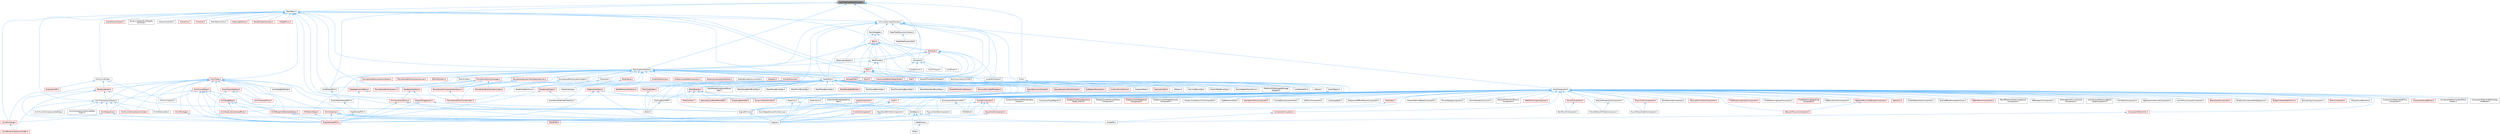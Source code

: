 digraph "LockFreeFixedSizeAllocator.h"
{
 // INTERACTIVE_SVG=YES
 // LATEX_PDF_SIZE
  bgcolor="transparent";
  edge [fontname=Helvetica,fontsize=10,labelfontname=Helvetica,labelfontsize=10];
  node [fontname=Helvetica,fontsize=10,shape=box,height=0.2,width=0.4];
  Node1 [id="Node000001",label="LockFreeFixedSizeAllocator.h",height=0.2,width=0.4,color="gray40", fillcolor="grey60", style="filled", fontcolor="black",tooltip=" "];
  Node1 -> Node2 [id="edge1_Node000001_Node000002",dir="back",color="steelblue1",style="solid",tooltip=" "];
  Node2 [id="Node000002",label="ConcurrentLinearAllocator.h",height=0.2,width=0.4,color="grey40", fillcolor="white", style="filled",URL="$d7/d84/ConcurrentLinearAllocator_8h.html",tooltip=" "];
  Node2 -> Node3 [id="edge2_Node000002_Node000003",dir="back",color="steelblue1",style="solid",tooltip=" "];
  Node3 [id="Node000003",label="ActorComponent.h",height=0.2,width=0.4,color="grey40", fillcolor="white", style="filled",URL="$da/db1/ActorComponent_8h.html",tooltip=" "];
  Node3 -> Node4 [id="edge3_Node000003_Node000004",dir="back",color="steelblue1",style="solid",tooltip=" "];
  Node4 [id="Node000004",label="AIPerceptionComponent.h",height=0.2,width=0.4,color="grey40", fillcolor="white", style="filled",URL="$d6/d0a/AIPerceptionComponent_8h.html",tooltip=" "];
  Node3 -> Node5 [id="edge4_Node000003_Node000005",dir="back",color="steelblue1",style="solid",tooltip=" "];
  Node5 [id="Node000005",label="AIPerceptionStimuliSource\lComponent.h",height=0.2,width=0.4,color="grey40", fillcolor="white", style="filled",URL="$df/da3/AIPerceptionStimuliSourceComponent_8h.html",tooltip=" "];
  Node3 -> Node6 [id="edge5_Node000003_Node000006",dir="back",color="steelblue1",style="solid",tooltip=" "];
  Node6 [id="Node000006",label="ActorTextureStreamingBuild\lDataComponent.h",height=0.2,width=0.4,color="grey40", fillcolor="white", style="filled",URL="$d2/d6d/ActorTextureStreamingBuildDataComponent_8h.html",tooltip=" "];
  Node3 -> Node7 [id="edge6_Node000003_Node000007",dir="back",color="steelblue1",style="solid",tooltip=" "];
  Node7 [id="Node000007",label="AnimNextComponent.h",height=0.2,width=0.4,color="grey40", fillcolor="white", style="filled",URL="$d2/d67/AnimNextComponent_8h.html",tooltip=" "];
  Node3 -> Node8 [id="edge7_Node000003_Node000008",dir="back",color="steelblue1",style="solid",tooltip=" "];
  Node8 [id="Node000008",label="ApplicationLifecycleComponent.h",height=0.2,width=0.4,color="grey40", fillcolor="white", style="filled",URL="$de/db6/ApplicationLifecycleComponent_8h.html",tooltip=" "];
  Node3 -> Node9 [id="edge8_Node000003_Node000009",dir="back",color="steelblue1",style="solid",tooltip=" "];
  Node9 [id="Node000009",label="AsyncPhysicsInputComponent.h",height=0.2,width=0.4,color="grey40", fillcolor="white", style="filled",URL="$da/d20/AsyncPhysicsInputComponent_8h.html",tooltip=" "];
  Node3 -> Node10 [id="edge9_Node000003_Node000010",dir="back",color="steelblue1",style="solid",tooltip=" "];
  Node10 [id="Node000010",label="BlackboardComponent.h",height=0.2,width=0.4,color="red", fillcolor="#FFF0F0", style="filled",URL="$d9/d2d/BlackboardComponent_8h.html",tooltip=" "];
  Node3 -> Node36 [id="edge10_Node000003_Node000036",dir="back",color="steelblue1",style="solid",tooltip=" "];
  Node36 [id="Node000036",label="BlueprintComponentNodeSpawner.h",height=0.2,width=0.4,color="grey40", fillcolor="white", style="filled",URL="$d2/d98/BlueprintComponentNodeSpawner_8h.html",tooltip=" "];
  Node3 -> Node37 [id="edge11_Node000003_Node000037",dir="back",color="steelblue1",style="solid",tooltip=" "];
  Node37 [id="Node000037",label="BlueprintGraphDefinitions.h",height=0.2,width=0.4,color="red", fillcolor="#FFF0F0", style="filled",URL="$d7/d5e/BlueprintGraphDefinitions_8h.html",tooltip=" "];
  Node3 -> Node39 [id="edge12_Node000003_Node000039",dir="back",color="steelblue1",style="solid",tooltip=" "];
  Node39 [id="Node000039",label="BoundsCopyComponent.h",height=0.2,width=0.4,color="grey40", fillcolor="white", style="filled",URL="$d2/d10/BoundsCopyComponent_8h.html",tooltip=" "];
  Node3 -> Node40 [id="edge13_Node000003_Node000040",dir="back",color="steelblue1",style="solid",tooltip=" "];
  Node40 [id="Node000040",label="BrainComponent.h",height=0.2,width=0.4,color="red", fillcolor="#FFF0F0", style="filled",URL="$d6/dc0/BrainComponent_8h.html",tooltip=" "];
  Node3 -> Node69 [id="edge14_Node000003_Node000069",dir="back",color="steelblue1",style="solid",tooltip=" "];
  Node69 [id="Node000069",label="ChaosMoverBackend.h",height=0.2,width=0.4,color="grey40", fillcolor="white", style="filled",URL="$de/d0f/ChaosMoverBackend_8h.html",tooltip=" "];
  Node3 -> Node70 [id="edge15_Node000003_Node000070",dir="back",color="steelblue1",style="solid",tooltip=" "];
  Node70 [id="Node000070",label="Character.h",height=0.2,width=0.4,color="red", fillcolor="#FFF0F0", style="filled",URL="$db/dc7/Character_8h.html",tooltip=" "];
  Node70 -> Node73 [id="edge16_Node000070_Node000073",dir="back",color="steelblue1",style="solid",tooltip=" "];
  Node73 [id="Node000073",label="EngineMinimal.h",height=0.2,width=0.4,color="grey40", fillcolor="white", style="filled",URL="$d0/d2c/EngineMinimal_8h.html",tooltip=" "];
  Node73 -> Node74 [id="edge17_Node000073_Node000074",dir="back",color="steelblue1",style="solid",tooltip=" "];
  Node74 [id="Node000074",label="Engine.h",height=0.2,width=0.4,color="grey40", fillcolor="white", style="filled",URL="$d1/d34/Public_2Engine_8h.html",tooltip=" "];
  Node3 -> Node75 [id="edge18_Node000003_Node000075",dir="back",color="steelblue1",style="solid",tooltip=" "];
  Node75 [id="Node000075",label="ClusterUnionReplicatedProxy\lComponent.h",height=0.2,width=0.4,color="grey40", fillcolor="white", style="filled",URL="$da/d2c/ClusterUnionReplicatedProxyComponent_8h.html",tooltip=" "];
  Node3 -> Node76 [id="edge19_Node000003_Node000076",dir="back",color="steelblue1",style="solid",tooltip=" "];
  Node76 [id="Node000076",label="ComponentAssetBroker.h",height=0.2,width=0.4,color="red", fillcolor="#FFF0F0", style="filled",URL="$da/ddd/ComponentAssetBroker_8h.html",tooltip=" "];
  Node3 -> Node78 [id="edge20_Node000003_Node000078",dir="back",color="steelblue1",style="solid",tooltip=" "];
  Node78 [id="Node000078",label="ComponentEditorContextMenu\lContex.h",height=0.2,width=0.4,color="grey40", fillcolor="white", style="filled",URL="$db/d71/ComponentEditorContextMenuContex_8h.html",tooltip=" "];
  Node3 -> Node79 [id="edge21_Node000003_Node000079",dir="back",color="steelblue1",style="solid",tooltip=" "];
  Node79 [id="Node000079",label="ComponentEditorUtils.h",height=0.2,width=0.4,color="red", fillcolor="#FFF0F0", style="filled",URL="$d0/d4b/ComponentEditorUtils_8h.html",tooltip=" "];
  Node79 -> Node81 [id="edge22_Node000079_Node000081",dir="back",color="steelblue1",style="solid",tooltip=" "];
  Node81 [id="Node000081",label="UnrealEd.h",height=0.2,width=0.4,color="grey40", fillcolor="white", style="filled",URL="$d2/d5f/UnrealEd_8h.html",tooltip=" "];
  Node3 -> Node82 [id="edge23_Node000003_Node000082",dir="back",color="steelblue1",style="solid",tooltip=" "];
  Node82 [id="Node000082",label="ComponentElementEditorCopy\lAndPaste.h",height=0.2,width=0.4,color="grey40", fillcolor="white", style="filled",URL="$da/d37/ComponentElementEditorCopyAndPaste_8h.html",tooltip=" "];
  Node3 -> Node83 [id="edge24_Node000003_Node000083",dir="back",color="steelblue1",style="solid",tooltip=" "];
  Node83 [id="Node000083",label="ComponentRecreateRenderState\lContext.h",height=0.2,width=0.4,color="grey40", fillcolor="white", style="filled",URL="$de/dd0/ComponentRecreateRenderStateContext_8h.html",tooltip=" "];
  Node3 -> Node84 [id="edge25_Node000003_Node000084",dir="back",color="steelblue1",style="solid",tooltip=" "];
  Node84 [id="Node000084",label="ComponentTypeRegistry.h",height=0.2,width=0.4,color="grey40", fillcolor="white", style="filled",URL="$dd/d81/ComponentTypeRegistry_8h.html",tooltip=" "];
  Node3 -> Node85 [id="edge26_Node000003_Node000085",dir="back",color="steelblue1",style="solid",tooltip=" "];
  Node85 [id="Node000085",label="ComponentVisualizer.h",height=0.2,width=0.4,color="red", fillcolor="#FFF0F0", style="filled",URL="$d3/d9b/ComponentVisualizer_8h.html",tooltip=" "];
  Node85 -> Node81 [id="edge27_Node000085_Node000081",dir="back",color="steelblue1",style="solid",tooltip=" "];
  Node3 -> Node89 [id="edge28_Node000003_Node000089",dir="back",color="steelblue1",style="solid",tooltip=" "];
  Node89 [id="Node000089",label="DisplayClusterConfiguration\lTypes_ICVFX.h",height=0.2,width=0.4,color="red", fillcolor="#FFF0F0", style="filled",URL="$d3/dc4/DisplayClusterConfigurationTypes__ICVFX_8h.html",tooltip=" "];
  Node3 -> Node102 [id="edge29_Node000003_Node000102",dir="back",color="steelblue1",style="solid",tooltip=" "];
  Node102 [id="Node000102",label="DisplayClusterPreviewShare\lComponent.h",height=0.2,width=0.4,color="grey40", fillcolor="white", style="filled",URL="$d0/d2c/DisplayClusterPreviewShareComponent_8h.html",tooltip=" "];
  Node3 -> Node103 [id="edge30_Node000003_Node000103",dir="back",color="steelblue1",style="solid",tooltip=" "];
  Node103 [id="Node000103",label="DisplayClusterStageActor\lComponent.h",height=0.2,width=0.4,color="red", fillcolor="#FFF0F0", style="filled",URL="$d6/d98/DisplayClusterStageActorComponent_8h.html",tooltip=" "];
  Node3 -> Node106 [id="edge31_Node000003_Node000106",dir="back",color="steelblue1",style="solid",tooltip=" "];
  Node106 [id="Node000106",label="DisplayClusterStageGeometry\lComponent.h",height=0.2,width=0.4,color="grey40", fillcolor="white", style="filled",URL="$d2/df3/DisplayClusterStageGeometryComponent_8h.html",tooltip=" "];
  Node3 -> Node107 [id="edge32_Node000003_Node000107",dir="back",color="steelblue1",style="solid",tooltip=" "];
  Node107 [id="Node000107",label="DisplayClusterSyncTickComponent.h",height=0.2,width=0.4,color="grey40", fillcolor="white", style="filled",URL="$d5/d00/DisplayClusterSyncTickComponent_8h.html",tooltip=" "];
  Node3 -> Node108 [id="edge33_Node000003_Node000108",dir="back",color="steelblue1",style="solid",tooltip=" "];
  Node108 [id="Node000108",label="DlgReferenceTree.h",height=0.2,width=0.4,color="grey40", fillcolor="white", style="filled",URL="$db/dd3/DlgReferenceTree_8h.html",tooltip=" "];
  Node3 -> Node73 [id="edge34_Node000003_Node000073",dir="back",color="steelblue1",style="solid",tooltip=" "];
  Node3 -> Node109 [id="edge35_Node000003_Node000109",dir="back",color="steelblue1",style="solid",tooltip=" "];
  Node109 [id="Node000109",label="EngineSharedPCH.h",height=0.2,width=0.4,color="red", fillcolor="#FFF0F0", style="filled",URL="$dc/dbb/EngineSharedPCH_8h.html",tooltip=" "];
  Node3 -> Node111 [id="edge36_Node000003_Node000111",dir="back",color="steelblue1",style="solid",tooltip=" "];
  Node111 [id="Node000111",label="GameplayTasksComponent.h",height=0.2,width=0.4,color="red", fillcolor="#FFF0F0", style="filled",URL="$d6/d36/GameplayTasksComponent_8h.html",tooltip=" "];
  Node3 -> Node113 [id="edge37_Node000003_Node000113",dir="back",color="steelblue1",style="solid",tooltip=" "];
  Node113 [id="Node000113",label="InputComponent.h",height=0.2,width=0.4,color="red", fillcolor="#FFF0F0", style="filled",URL="$d4/de7/InputComponent_8h.html",tooltip=" "];
  Node113 -> Node73 [id="edge38_Node000113_Node000073",dir="back",color="steelblue1",style="solid",tooltip=" "];
  Node113 -> Node109 [id="edge39_Node000113_Node000109",dir="back",color="steelblue1",style="solid",tooltip=" "];
  Node3 -> Node117 [id="edge40_Node000003_Node000117",dir="back",color="steelblue1",style="solid",tooltip=" "];
  Node117 [id="Node000117",label="KismetReinstanceUtilities.h",height=0.2,width=0.4,color="grey40", fillcolor="white", style="filled",URL="$d4/dae/KismetReinstanceUtilities_8h.html",tooltip=" "];
  Node3 -> Node118 [id="edge41_Node000003_Node000118",dir="back",color="steelblue1",style="solid",tooltip=" "];
  Node118 [id="Node000118",label="LODSyncComponent.h",height=0.2,width=0.4,color="grey40", fillcolor="white", style="filled",URL="$d0/dbf/LODSyncComponent_8h.html",tooltip=" "];
  Node3 -> Node119 [id="edge42_Node000003_Node000119",dir="back",color="steelblue1",style="solid",tooltip=" "];
  Node119 [id="Node000119",label="LandscapeEdit.h",height=0.2,width=0.4,color="grey40", fillcolor="white", style="filled",URL="$df/d61/LandscapeEdit_8h.html",tooltip=" "];
  Node3 -> Node120 [id="edge43_Node000003_Node000120",dir="back",color="steelblue1",style="solid",tooltip=" "];
  Node120 [id="Node000120",label="Level.h",height=0.2,width=0.4,color="red", fillcolor="#FFF0F0", style="filled",URL="$d9/da2/Level_8h.html",tooltip=" "];
  Node120 -> Node121 [id="edge44_Node000120_Node000121",dir="back",color="steelblue1",style="solid",tooltip=" "];
  Node121 [id="Node000121",label="AsyncRegisterLevelContext.cpp",height=0.2,width=0.4,color="grey40", fillcolor="white", style="filled",URL="$da/df8/AsyncRegisterLevelContext_8cpp.html",tooltip=" "];
  Node120 -> Node74 [id="edge45_Node000120_Node000074",dir="back",color="steelblue1",style="solid",tooltip=" "];
  Node120 -> Node109 [id="edge46_Node000120_Node000109",dir="back",color="steelblue1",style="solid",tooltip=" "];
  Node3 -> Node374 [id="edge47_Node000003_Node000374",dir="back",color="steelblue1",style="solid",tooltip=" "];
  Node374 [id="Node000374",label="MarkActorRenderStateDirty\lTask.h",height=0.2,width=0.4,color="grey40", fillcolor="white", style="filled",URL="$d0/d61/MarkActorRenderStateDirtyTask_8h.html",tooltip=" "];
  Node3 -> Node375 [id="edge48_Node000003_Node000375",dir="back",color="steelblue1",style="solid",tooltip=" "];
  Node375 [id="Node000375",label="MaterialList.h",height=0.2,width=0.4,color="grey40", fillcolor="white", style="filled",URL="$df/d0c/MaterialList_8h.html",tooltip=" "];
  Node3 -> Node376 [id="edge49_Node000003_Node000376",dir="back",color="steelblue1",style="solid",tooltip=" "];
  Node376 [id="Node000376",label="MetasoundOfflinePlayerComponent.h",height=0.2,width=0.4,color="grey40", fillcolor="white", style="filled",URL="$d8/d8f/MetasoundOfflinePlayerComponent_8h.html",tooltip=" "];
  Node3 -> Node377 [id="edge50_Node000003_Node000377",dir="back",color="steelblue1",style="solid",tooltip=" "];
  Node377 [id="Node000377",label="ModularVehicleBaseComponent.h",height=0.2,width=0.4,color="grey40", fillcolor="white", style="filled",URL="$d3/dc7/ModularVehicleBaseComponent_8h.html",tooltip=" "];
  Node3 -> Node378 [id="edge51_Node000003_Node000378",dir="back",color="steelblue1",style="solid",tooltip=" "];
  Node378 [id="Node000378",label="MovementComponent.h",height=0.2,width=0.4,color="red", fillcolor="#FFF0F0", style="filled",URL="$dd/dc8/MovementComponent_8h.html",tooltip=" "];
  Node378 -> Node74 [id="edge52_Node000378_Node000074",dir="back",color="steelblue1",style="solid",tooltip=" "];
  Node3 -> Node405 [id="edge53_Node000003_Node000405",dir="back",color="steelblue1",style="solid",tooltip=" "];
  Node405 [id="Node000405",label="MoverComponent.h",height=0.2,width=0.4,color="red", fillcolor="#FFF0F0", style="filled",URL="$dc/d95/MoverComponent_8h.html",tooltip=" "];
  Node405 -> Node410 [id="edge54_Node000405_Node000410",dir="back",color="steelblue1",style="solid",tooltip=" "];
  Node410 [id="Node000410",label="NavMoverComponent.h",height=0.2,width=0.4,color="grey40", fillcolor="white", style="filled",URL="$df/dbc/NavMoverComponent_8h.html",tooltip=" "];
  Node3 -> Node413 [id="edge55_Node000003_Node000413",dir="back",color="steelblue1",style="solid",tooltip=" "];
  Node413 [id="Node000413",label="MoverDebugComponent.h",height=0.2,width=0.4,color="grey40", fillcolor="white", style="filled",URL="$d8/d6c/MoverDebugComponent_8h.html",tooltip=" "];
  Node3 -> Node414 [id="edge56_Node000003_Node000414",dir="back",color="steelblue1",style="solid",tooltip=" "];
  Node414 [id="Node000414",label="MoverNetworkPredictionLiaison.h",height=0.2,width=0.4,color="grey40", fillcolor="white", style="filled",URL="$d3/da4/MoverNetworkPredictionLiaison_8h.html",tooltip=" "];
  Node3 -> Node415 [id="edge57_Node000003_Node000415",dir="back",color="steelblue1",style="solid",tooltip=" "];
  Node415 [id="Node000415",label="MoverStandaloneLiaison.h",height=0.2,width=0.4,color="grey40", fillcolor="white", style="filled",URL="$dd/d84/MoverStandaloneLiaison_8h.html",tooltip=" "];
  Node3 -> Node416 [id="edge58_Node000003_Node000416",dir="back",color="steelblue1",style="solid",tooltip=" "];
  Node416 [id="Node000416",label="MusicClockComponent.h",height=0.2,width=0.4,color="red", fillcolor="#FFF0F0", style="filled",URL="$dc/dd9/MusicClockComponent_8h.html",tooltip=" "];
  Node416 -> Node418 [id="edge59_Node000416_Node000418",dir="back",color="steelblue1",style="solid",tooltip=" "];
  Node418 [id="Node000418",label="MusicTempometerComponent.h",height=0.2,width=0.4,color="grey40", fillcolor="white", style="filled",URL="$d9/ddf/MusicTempometerComponent_8h.html",tooltip=" "];
  Node3 -> Node418 [id="edge60_Node000003_Node000418",dir="back",color="steelblue1",style="solid",tooltip=" "];
  Node3 -> Node410 [id="edge61_Node000003_Node000410",dir="back",color="steelblue1",style="solid",tooltip=" "];
  Node3 -> Node393 [id="edge62_Node000003_Node000393",dir="back",color="steelblue1",style="solid",tooltip=" "];
  Node393 [id="Node000393",label="NetworkPhysicsComponent.h",height=0.2,width=0.4,color="red", fillcolor="#FFF0F0", style="filled",URL="$d5/dcb/NetworkPhysicsComponent_8h.html",tooltip=" "];
  Node3 -> Node419 [id="edge63_Node000003_Node000419",dir="back",color="steelblue1",style="solid",tooltip=" "];
  Node419 [id="Node000419",label="NetworkPhysicsSettingsComponent.h",height=0.2,width=0.4,color="red", fillcolor="#FFF0F0", style="filled",URL="$dc/dea/NetworkPhysicsSettingsComponent_8h.html",tooltip=" "];
  Node419 -> Node393 [id="edge64_Node000419_Node000393",dir="back",color="steelblue1",style="solid",tooltip=" "];
  Node3 -> Node421 [id="edge65_Node000003_Node000421",dir="back",color="steelblue1",style="solid",tooltip=" "];
  Node421 [id="Node000421",label="NetworkPredictionComponent.h",height=0.2,width=0.4,color="grey40", fillcolor="white", style="filled",URL="$d9/d97/NetworkPredictionComponent_8h.html",tooltip=" "];
  Node421 -> Node414 [id="edge66_Node000421_Node000414",dir="back",color="steelblue1",style="solid",tooltip=" "];
  Node3 -> Node422 [id="edge67_Node000003_Node000422",dir="back",color="steelblue1",style="solid",tooltip=" "];
  Node422 [id="Node000422",label="NetworkPredictionPhysics\lComponent.h",height=0.2,width=0.4,color="grey40", fillcolor="white", style="filled",URL="$d1/d6b/NetworkPredictionPhysicsComponent_8h.html",tooltip=" "];
  Node3 -> Node381 [id="edge68_Node000003_Node000381",dir="back",color="steelblue1",style="solid",tooltip=" "];
  Node381 [id="Node000381",label="PathFollowingComponent.h",height=0.2,width=0.4,color="red", fillcolor="#FFF0F0", style="filled",URL="$d5/d0b/PathFollowingComponent_8h.html",tooltip=" "];
  Node3 -> Node423 [id="edge69_Node000003_Node000423",dir="back",color="steelblue1",style="solid",tooltip=" "];
  Node423 [id="Node000423",label="PawnNoiseEmitterComponent.h",height=0.2,width=0.4,color="grey40", fillcolor="white", style="filled",URL="$de/d71/PawnNoiseEmitterComponent_8h.html",tooltip=" "];
  Node423 -> Node74 [id="edge70_Node000423_Node000074",dir="back",color="steelblue1",style="solid",tooltip=" "];
  Node3 -> Node424 [id="edge71_Node000003_Node000424",dir="back",color="steelblue1",style="solid",tooltip=" "];
  Node424 [id="Node000424",label="PawnSensingComponent.h",height=0.2,width=0.4,color="grey40", fillcolor="white", style="filled",URL="$d0/d30/PawnSensingComponent_8h.html",tooltip=" "];
  Node3 -> Node425 [id="edge72_Node000003_Node000425",dir="back",color="steelblue1",style="solid",tooltip=" "];
  Node425 [id="Node000425",label="PhysicalAnimationComponent.h",height=0.2,width=0.4,color="red", fillcolor="#FFF0F0", style="filled",URL="$de/d7f/PhysicalAnimationComponent_8h.html",tooltip=" "];
  Node3 -> Node427 [id="edge73_Node000003_Node000427",dir="back",color="steelblue1",style="solid",tooltip=" "];
  Node427 [id="Node000427",label="PhysicsHandleComponent.h",height=0.2,width=0.4,color="grey40", fillcolor="white", style="filled",URL="$d5/dd0/PhysicsHandleComponent_8h.html",tooltip=" "];
  Node427 -> Node74 [id="edge74_Node000427_Node000074",dir="back",color="steelblue1",style="solid",tooltip=" "];
  Node3 -> Node428 [id="edge75_Node000003_Node000428",dir="back",color="steelblue1",style="solid",tooltip=" "];
  Node428 [id="Node000428",label="PixelStreaming2InputComponent.h",height=0.2,width=0.4,color="red", fillcolor="#FFF0F0", style="filled",URL="$da/dda/PixelStreaming2InputComponent_8h.html",tooltip=" "];
  Node3 -> Node430 [id="edge76_Node000003_Node000430",dir="back",color="steelblue1",style="solid",tooltip=" "];
  Node430 [id="Node000430",label="PixelStreamingInputComponent.h",height=0.2,width=0.4,color="grey40", fillcolor="white", style="filled",URL="$d5/d26/PixelStreamingInputComponent_8h.html",tooltip=" "];
  Node3 -> Node431 [id="edge77_Node000003_Node000431",dir="back",color="steelblue1",style="solid",tooltip=" "];
  Node431 [id="Node000431",label="PixelStreamingSignalling\lComponent.h",height=0.2,width=0.4,color="red", fillcolor="#FFF0F0", style="filled",URL="$df/d48/PixelStreamingSignallingComponent_8h.html",tooltip=" "];
  Node3 -> Node433 [id="edge78_Node000003_Node000433",dir="back",color="steelblue1",style="solid",tooltip=" "];
  Node433 [id="Node000433",label="PlatformEventsComponent.h",height=0.2,width=0.4,color="grey40", fillcolor="white", style="filled",URL="$d7/db9/PlatformEventsComponent_8h.html",tooltip=" "];
  Node3 -> Node434 [id="edge79_Node000003_Node000434",dir="back",color="steelblue1",style="solid",tooltip=" "];
  Node434 [id="Node000434",label="SComponentClassCombo.h",height=0.2,width=0.4,color="grey40", fillcolor="white", style="filled",URL="$dc/df2/SComponentClassCombo_8h.html",tooltip=" "];
  Node434 -> Node303 [id="edge80_Node000434_Node000303",dir="back",color="steelblue1",style="solid",tooltip=" "];
  Node303 [id="Node000303",label="SSCSEditor.h",height=0.2,width=0.4,color="grey40", fillcolor="white", style="filled",URL="$d0/d2e/SSCSEditor_8h.html",tooltip=" "];
  Node3 -> Node303 [id="edge81_Node000003_Node000303",dir="back",color="steelblue1",style="solid",tooltip=" "];
  Node3 -> Node435 [id="edge82_Node000003_Node000435",dir="back",color="steelblue1",style="solid",tooltip=" "];
  Node435 [id="Node000435",label="SceneComponent.h",height=0.2,width=0.4,color="red", fillcolor="#FFF0F0", style="filled",URL="$dd/de8/SceneComponent_8h.html",tooltip=" "];
  Node435 -> Node73 [id="edge83_Node000435_Node000073",dir="back",color="steelblue1",style="solid",tooltip=" "];
  Node435 -> Node109 [id="edge84_Node000435_Node000109",dir="back",color="steelblue1",style="solid",tooltip=" "];
  Node435 -> Node378 [id="edge85_Node000435_Node000378",dir="back",color="steelblue1",style="solid",tooltip=" "];
  Node435 -> Node303 [id="edge86_Node000435_Node000303",dir="back",color="steelblue1",style="solid",tooltip=" "];
  Node3 -> Node1873 [id="edge87_Node000003_Node001873",dir="back",color="steelblue1",style="solid",tooltip=" "];
  Node1873 [id="Node001873",label="Selection.h",height=0.2,width=0.4,color="red", fillcolor="#FFF0F0", style="filled",URL="$d9/d60/Editor_2UnrealEd_2Public_2Selection_8h.html",tooltip=" "];
  Node3 -> Node1878 [id="edge88_Node000003_Node001878",dir="back",color="steelblue1",style="solid",tooltip=" "];
  Node1878 [id="Node001878",label="SmartObjectUserComponent.h",height=0.2,width=0.4,color="grey40", fillcolor="white", style="filled",URL="$d5/d23/SmartObjectUserComponent_8h.html",tooltip=" "];
  Node3 -> Node1879 [id="edge89_Node000003_Node001879",dir="back",color="steelblue1",style="solid",tooltip=" "];
  Node1879 [id="Node001879",label="SourceEffectEnvelopeFollower.h",height=0.2,width=0.4,color="grey40", fillcolor="white", style="filled",URL="$d9/d77/SourceEffectEnvelopeFollower_8h.html",tooltip=" "];
  Node3 -> Node1880 [id="edge90_Node000003_Node001880",dir="back",color="steelblue1",style="solid",tooltip=" "];
  Node1880 [id="Node001880",label="TimelineComponent.h",height=0.2,width=0.4,color="red", fillcolor="#FFF0F0", style="filled",URL="$d8/d17/TimelineComponent_8h.html",tooltip=" "];
  Node1880 -> Node74 [id="edge91_Node001880_Node000074",dir="back",color="steelblue1",style="solid",tooltip=" "];
  Node3 -> Node784 [id="edge92_Node000003_Node000784",dir="back",color="steelblue1",style="solid",tooltip=" "];
  Node784 [id="Node000784",label="TraceFilter.h",height=0.2,width=0.4,color="red", fillcolor="#FFF0F0", style="filled",URL="$de/dc1/TraceFilter_8h.html",tooltip=" "];
  Node3 -> Node1882 [id="edge93_Node000003_Node001882",dir="back",color="steelblue1",style="solid",tooltip=" "];
  Node1882 [id="Node001882",label="WaterTerrainComponent.h",height=0.2,width=0.4,color="red", fillcolor="#FFF0F0", style="filled",URL="$d2/dd6/WaterTerrainComponent_8h.html",tooltip=" "];
  Node3 -> Node1883 [id="edge94_Node000003_Node001883",dir="back",color="steelblue1",style="solid",tooltip=" "];
  Node1883 [id="Node001883",label="WorldPartitionStreamingSource\lComponent.h",height=0.2,width=0.4,color="grey40", fillcolor="white", style="filled",URL="$dd/d3c/WorldPartitionStreamingSourceComponent_8h.html",tooltip=" "];
  Node2 -> Node1884 [id="edge95_Node000002_Node001884",dir="back",color="steelblue1",style="solid",tooltip=" "];
  Node1884 [id="Node001884",label="Coroutine.h",height=0.2,width=0.4,color="grey40", fillcolor="white", style="filled",URL="$d9/dfc/Coroutine_8h.html",tooltip=" "];
  Node1884 -> Node1885 [id="edge96_Node001884_Node001885",dir="back",color="steelblue1",style="solid",tooltip=" "];
  Node1885 [id="Node001885",label="CoroEvent.h",height=0.2,width=0.4,color="grey40", fillcolor="white", style="filled",URL="$d3/d4f/CoroEvent_8h.html",tooltip=" "];
  Node1884 -> Node1886 [id="edge97_Node001884_Node001886",dir="back",color="steelblue1",style="solid",tooltip=" "];
  Node1886 [id="Node001886",label="CoroParallelFor.h",height=0.2,width=0.4,color="grey40", fillcolor="white", style="filled",URL="$d2/d05/CoroParallelFor_8h.html",tooltip=" "];
  Node1884 -> Node1887 [id="edge98_Node001884_Node001887",dir="back",color="steelblue1",style="solid",tooltip=" "];
  Node1887 [id="Node001887",label="CoroSpinLock.h",height=0.2,width=0.4,color="grey40", fillcolor="white", style="filled",URL="$dc/db7/CoroSpinLock_8h.html",tooltip=" "];
  Node1884 -> Node1888 [id="edge99_Node001884_Node001888",dir="back",color="steelblue1",style="solid",tooltip=" "];
  Node1888 [id="Node001888",label="CoroTimeout.h",height=0.2,width=0.4,color="grey40", fillcolor="white", style="filled",URL="$d5/d68/CoroTimeout_8h.html",tooltip=" "];
  Node2 -> Node1889 [id="edge100_Node000002_Node001889",dir="back",color="steelblue1",style="solid",tooltip=" "];
  Node1889 [id="Node001889",label="IoStore.h",height=0.2,width=0.4,color="grey40", fillcolor="white", style="filled",URL="$d5/d52/IoStore_8h.html",tooltip=" "];
  Node2 -> Node1890 [id="edge101_Node000002_Node001890",dir="back",color="steelblue1",style="solid",tooltip=" "];
  Node1890 [id="Node001890",label="LocalWorkQueue.h",height=0.2,width=0.4,color="grey40", fillcolor="white", style="filled",URL="$d7/d67/LocalWorkQueue_8h.html",tooltip=" "];
  Node2 -> Node1891 [id="edge102_Node000002_Node001891",dir="back",color="steelblue1",style="solid",tooltip=" "];
  Node1891 [id="Node001891",label="ParallelFor.h",height=0.2,width=0.4,color="grey40", fillcolor="white", style="filled",URL="$d2/da1/ParallelFor_8h.html",tooltip=" "];
  Node1891 -> Node121 [id="edge103_Node001891_Node000121",dir="back",color="steelblue1",style="solid",tooltip=" "];
  Node1891 -> Node1892 [id="edge104_Node001891_Node001892",dir="back",color="steelblue1",style="solid",tooltip=" "];
  Node1892 [id="Node001892",label="Blend.h",height=0.2,width=0.4,color="grey40", fillcolor="white", style="filled",URL="$d4/d80/Blend_8h.html",tooltip=" "];
  Node1891 -> Node1893 [id="edge105_Node001891_Node001893",dir="back",color="steelblue1",style="solid",tooltip=" "];
  Node1893 [id="Node001893",label="CachingMeshSDF.h",height=0.2,width=0.4,color="grey40", fillcolor="white", style="filled",URL="$d3/de9/CachingMeshSDF_8h.html",tooltip=" "];
  Node1893 -> Node1892 [id="edge106_Node001893_Node001892",dir="back",color="steelblue1",style="solid",tooltip=" "];
  Node1891 -> Node1894 [id="edge107_Node001891_Node001894",dir="back",color="steelblue1",style="solid",tooltip=" "];
  Node1894 [id="Node001894",label="CoreSharedPCH.h",height=0.2,width=0.4,color="grey40", fillcolor="white", style="filled",URL="$d8/de5/CoreSharedPCH_8h.html",tooltip=" "];
  Node1894 -> Node1895 [id="edge108_Node001894_Node001895",dir="back",color="steelblue1",style="solid",tooltip=" "];
  Node1895 [id="Node001895",label="CoreUObjectSharedPCH.h",height=0.2,width=0.4,color="grey40", fillcolor="white", style="filled",URL="$de/d2f/CoreUObjectSharedPCH_8h.html",tooltip=" "];
  Node1895 -> Node1896 [id="edge109_Node001895_Node001896",dir="back",color="steelblue1",style="solid",tooltip=" "];
  Node1896 [id="Node001896",label="SlateSharedPCH.h",height=0.2,width=0.4,color="grey40", fillcolor="white", style="filled",URL="$d1/dfc/SlateSharedPCH_8h.html",tooltip=" "];
  Node1896 -> Node109 [id="edge110_Node001896_Node000109",dir="back",color="steelblue1",style="solid",tooltip=" "];
  Node1891 -> Node1886 [id="edge111_Node001891_Node001886",dir="back",color="steelblue1",style="solid",tooltip=" "];
  Node1891 -> Node1897 [id="edge112_Node001891_Node001897",dir="back",color="steelblue1",style="solid",tooltip=" "];
  Node1897 [id="Node001897",label="DisplaceMesh.h",height=0.2,width=0.4,color="grey40", fillcolor="white", style="filled",URL="$da/df2/DisplaceMesh_8h.html",tooltip=" "];
  Node1891 -> Node1898 [id="edge113_Node001891_Node001898",dir="back",color="steelblue1",style="solid",tooltip=" "];
  Node1898 [id="Node001898",label="DynamicMeshOctree3.h",height=0.2,width=0.4,color="red", fillcolor="#FFF0F0", style="filled",URL="$d8/d9f/DynamicMeshOctree3_8h.html",tooltip=" "];
  Node1891 -> Node1900 [id="edge114_Node001891_Node001900",dir="back",color="steelblue1",style="solid",tooltip=" "];
  Node1900 [id="Node001900",label="FastReferenceCollector.h",height=0.2,width=0.4,color="red", fillcolor="#FFF0F0", style="filled",URL="$dd/d44/FastReferenceCollector_8h.html",tooltip=" "];
  Node1891 -> Node1908 [id="edge115_Node001891_Node001908",dir="back",color="steelblue1",style="solid",tooltip=" "];
  Node1908 [id="Node001908",label="GeometrySet3.h",height=0.2,width=0.4,color="red", fillcolor="#FFF0F0", style="filled",URL="$d2/d39/GeometrySet3_8h.html",tooltip=" "];
  Node1891 -> Node1917 [id="edge116_Node001891_Node001917",dir="back",color="steelblue1",style="solid",tooltip=" "];
  Node1917 [id="Node001917",label="KMeans.h",height=0.2,width=0.4,color="grey40", fillcolor="white", style="filled",URL="$df/d83/KMeans_8h.html",tooltip=" "];
  Node1891 -> Node719 [id="edge117_Node001891_Node000719",dir="back",color="steelblue1",style="solid",tooltip=" "];
  Node719 [id="Node000719",label="KelvinletBrushOp.h",height=0.2,width=0.4,color="grey40", fillcolor="white", style="filled",URL="$d9/d5c/KelvinletBrushOp_8h.html",tooltip=" "];
  Node1891 -> Node1918 [id="edge118_Node001891_Node001918",dir="back",color="steelblue1",style="solid",tooltip=" "];
  Node1918 [id="Node001918",label="MarchingCubes.h",height=0.2,width=0.4,color="red", fillcolor="#FFF0F0", style="filled",URL="$d8/d16/MarchingCubes_8h.html",tooltip=" "];
  Node1918 -> Node1892 [id="edge119_Node001918_Node001892",dir="back",color="steelblue1",style="solid",tooltip=" "];
  Node1891 -> Node1921 [id="edge120_Node001891_Node001921",dir="back",color="steelblue1",style="solid",tooltip=" "];
  Node1921 [id="Node001921",label="MeshAdapterTransforms.h",height=0.2,width=0.4,color="grey40", fillcolor="white", style="filled",URL="$dd/da3/MeshAdapterTransforms_8h.html",tooltip=" "];
  Node1891 -> Node1922 [id="edge121_Node001891_Node001922",dir="back",color="steelblue1",style="solid",tooltip=" "];
  Node1922 [id="Node001922",label="MeshCaches.h",height=0.2,width=0.4,color="red", fillcolor="#FFF0F0", style="filled",URL="$d4/d5e/MeshCaches_8h.html",tooltip=" "];
  Node1891 -> Node1931 [id="edge122_Node001891_Node001931",dir="back",color="steelblue1",style="solid",tooltip=" "];
  Node1931 [id="Node001931",label="MeshEraseSculptLayerBrush\lOps.h",height=0.2,width=0.4,color="grey40", fillcolor="white", style="filled",URL="$d3/dab/MeshEraseSculptLayerBrushOps_8h.html",tooltip=" "];
  Node1891 -> Node1932 [id="edge123_Node001891_Node001932",dir="back",color="steelblue1",style="solid",tooltip=" "];
  Node1932 [id="Node001932",label="MeshGroupPaintBrushOps.h",height=0.2,width=0.4,color="grey40", fillcolor="white", style="filled",URL="$d4/df8/MeshGroupPaintBrushOps_8h.html",tooltip=" "];
  Node1891 -> Node1933 [id="edge124_Node001891_Node001933",dir="back",color="steelblue1",style="solid",tooltip=" "];
  Node1933 [id="Node001933",label="MeshInflateBrushOps.h",height=0.2,width=0.4,color="grey40", fillcolor="white", style="filled",URL="$d7/d16/MeshInflateBrushOps_8h.html",tooltip=" "];
  Node1891 -> Node1934 [id="edge125_Node001891_Node001934",dir="back",color="steelblue1",style="solid",tooltip=" "];
  Node1934 [id="Node001934",label="MeshMoveBrushOps.h",height=0.2,width=0.4,color="grey40", fillcolor="white", style="filled",URL="$dd/dcb/MeshMoveBrushOps_8h.html",tooltip=" "];
  Node1891 -> Node1935 [id="edge126_Node001891_Node001935",dir="back",color="steelblue1",style="solid",tooltip=" "];
  Node1935 [id="Node001935",label="MeshPinchBrushOps.h",height=0.2,width=0.4,color="grey40", fillcolor="white", style="filled",URL="$dc/dbe/MeshPinchBrushOps_8h.html",tooltip=" "];
  Node1891 -> Node1936 [id="edge127_Node001891_Node001936",dir="back",color="steelblue1",style="solid",tooltip=" "];
  Node1936 [id="Node001936",label="MeshPlaneBrushOps.h",height=0.2,width=0.4,color="grey40", fillcolor="white", style="filled",URL="$de/d05/MeshPlaneBrushOps_8h.html",tooltip=" "];
  Node1891 -> Node1937 [id="edge128_Node001891_Node001937",dir="back",color="steelblue1",style="solid",tooltip=" "];
  Node1937 [id="Node001937",label="MeshQueries.h",height=0.2,width=0.4,color="red", fillcolor="#FFF0F0", style="filled",URL="$d1/d76/MeshQueries_8h.html",tooltip=" "];
  Node1937 -> Node1893 [id="edge129_Node001937_Node001893",dir="back",color="steelblue1",style="solid",tooltip=" "];
  Node1937 -> Node1898 [id="edge130_Node001937_Node001898",dir="back",color="steelblue1",style="solid",tooltip=" "];
  Node1937 -> Node1922 [id="edge131_Node001937_Node001922",dir="back",color="steelblue1",style="solid",tooltip=" "];
  Node1937 -> Node1990 [id="edge132_Node001937_Node001990",dir="back",color="steelblue1",style="solid",tooltip=" "];
  Node1990 [id="Node001990",label="SparseNarrowBandMeshSDF.h",height=0.2,width=0.4,color="red", fillcolor="#FFF0F0", style="filled",URL="$d2/d60/SparseNarrowBandMeshSDF_8h.html",tooltip=" "];
  Node1937 -> Node1991 [id="edge133_Node001937_Node001991",dir="back",color="steelblue1",style="solid",tooltip=" "];
  Node1991 [id="Node001991",label="SweepingMeshSDF.h",height=0.2,width=0.4,color="red", fillcolor="#FFF0F0", style="filled",URL="$d9/d76/SweepingMeshSDF_8h.html",tooltip=" "];
  Node1891 -> Node573 [id="edge134_Node001891_Node000573",dir="back",color="steelblue1",style="solid",tooltip=" "];
  Node573 [id="Node000573",label="MeshRenderBufferSet.h",height=0.2,width=0.4,color="red", fillcolor="#FFF0F0", style="filled",URL="$de/dc2/MeshRenderBufferSet_8h.html",tooltip=" "];
  Node1891 -> Node1992 [id="edge135_Node001891_Node001992",dir="back",color="steelblue1",style="solid",tooltip=" "];
  Node1992 [id="Node001992",label="MeshSculptBrushOps.h",height=0.2,width=0.4,color="grey40", fillcolor="white", style="filled",URL="$d1/dc9/MeshSculptBrushOps_8h.html",tooltip=" "];
  Node1891 -> Node1993 [id="edge136_Node001891_Node001993",dir="back",color="steelblue1",style="solid",tooltip=" "];
  Node1993 [id="Node001993",label="MeshSmoothingBrushOps.h",height=0.2,width=0.4,color="grey40", fillcolor="white", style="filled",URL="$dd/d1d/MeshSmoothingBrushOps_8h.html",tooltip=" "];
  Node1891 -> Node1994 [id="edge137_Node001891_Node001994",dir="back",color="steelblue1",style="solid",tooltip=" "];
  Node1994 [id="Node001994",label="MeshVertexPaintBrushOps.h",height=0.2,width=0.4,color="grey40", fillcolor="white", style="filled",URL="$df/d5b/MeshVertexPaintBrushOps_8h.html",tooltip=" "];
  Node1891 -> Node1995 [id="edge138_Node001891_Node001995",dir="back",color="steelblue1",style="solid",tooltip=" "];
  Node1995 [id="Node001995",label="ParallelTransformReduce.h",height=0.2,width=0.4,color="red", fillcolor="#FFF0F0", style="filled",URL="$d8/de7/ParallelTransformReduce_8h.html",tooltip=" "];
  Node1891 -> Node1929 [id="edge139_Node001891_Node001929",dir="back",color="steelblue1",style="solid",tooltip=" "];
  Node1929 [id="Node001929",label="RemoveOccludedTriangles.h",height=0.2,width=0.4,color="red", fillcolor="#FFF0F0", style="filled",URL="$dc/d7b/RemoveOccludedTriangles_8h.html",tooltip=" "];
  Node1891 -> Node1996 [id="edge140_Node001891_Node001996",dir="back",color="steelblue1",style="solid",tooltip=" "];
  Node1996 [id="Node001996",label="SparseDynamicOctree3.h",height=0.2,width=0.4,color="red", fillcolor="#FFF0F0", style="filled",URL="$df/d29/SparseDynamicOctree3_8h.html",tooltip=" "];
  Node1996 -> Node1898 [id="edge141_Node001996_Node001898",dir="back",color="steelblue1",style="solid",tooltip=" "];
  Node1891 -> Node1997 [id="edge142_Node001891_Node001997",dir="back",color="steelblue1",style="solid",tooltip=" "];
  Node1997 [id="Node001997",label="SparseDynamicPointOctree3.h",height=0.2,width=0.4,color="red", fillcolor="#FFF0F0", style="filled",URL="$d5/dba/SparseDynamicPointOctree3_8h.html",tooltip=" "];
  Node1891 -> Node1990 [id="edge143_Node001891_Node001990",dir="back",color="steelblue1",style="solid",tooltip=" "];
  Node1891 -> Node1998 [id="edge144_Node001891_Node001998",dir="back",color="steelblue1",style="solid",tooltip=" "];
  Node1998 [id="Node001998",label="SubRegionRemesher.h",height=0.2,width=0.4,color="red", fillcolor="#FFF0F0", style="filled",URL="$d9/d7c/SubRegionRemesher_8h.html",tooltip=" "];
  Node1891 -> Node1991 [id="edge145_Node001891_Node001991",dir="back",color="steelblue1",style="solid",tooltip=" "];
  Node1891 -> Node1999 [id="edge146_Node001891_Node001999",dir="back",color="steelblue1",style="solid",tooltip=" "];
  Node1999 [id="Node001999",label="UniformMirrorSolver.h",height=0.2,width=0.4,color="red", fillcolor="#FFF0F0", style="filled",URL="$dd/dfd/UniformMirrorSolver_8h.html",tooltip=" "];
  Node2 -> Node2004 [id="edge147_Node000002_Node002004",dir="back",color="steelblue1",style="solid",tooltip=" "];
  Node2004 [id="Node002004",label="QueuedThreadPoolWrapper.h",height=0.2,width=0.4,color="grey40", fillcolor="white", style="filled",URL="$dc/d5f/QueuedThreadPoolWrapper_8h.html",tooltip=" "];
  Node2 -> Node2005 [id="edge148_Node000002_Node002005",dir="back",color="steelblue1",style="solid",tooltip=" "];
  Node2005 [id="Node002005",label="SceneRenderBuilderInterface.h",height=0.2,width=0.4,color="grey40", fillcolor="white", style="filled",URL="$d9/de2/SceneRenderBuilderInterface_8h.html",tooltip=" "];
  Node2 -> Node2006 [id="edge149_Node000002_Node002006",dir="back",color="steelblue1",style="solid",tooltip=" "];
  Node2006 [id="Node002006",label="StateTreeExecutionContext.h",height=0.2,width=0.4,color="grey40", fillcolor="white", style="filled",URL="$d0/d75/StateTreeExecutionContext_8h.html",tooltip=" "];
  Node2006 -> Node2007 [id="edge150_Node002006_Node002007",dir="back",color="steelblue1",style="solid",tooltip=" "];
  Node2007 [id="Node002007",label="StateTreePropertyRef.h",height=0.2,width=0.4,color="grey40", fillcolor="white", style="filled",URL="$dd/dae/StateTreePropertyRef_8h.html",tooltip=" "];
  Node2 -> Node2008 [id="edge151_Node000002_Node002008",dir="back",color="steelblue1",style="solid",tooltip=" "];
  Node2008 [id="Node002008",label="TaskConcurrencyLimiter.h",height=0.2,width=0.4,color="grey40", fillcolor="white", style="filled",URL="$d9/dda/TaskConcurrencyLimiter_8h.html",tooltip=" "];
  Node2 -> Node2009 [id="edge152_Node000002_Node002009",dir="back",color="steelblue1",style="solid",tooltip=" "];
  Node2009 [id="Node002009",label="TaskDelegate.h",height=0.2,width=0.4,color="grey40", fillcolor="white", style="filled",URL="$de/db1/TaskDelegate_8h.html",tooltip=" "];
  Node2009 -> Node2010 [id="edge153_Node002009_Node002010",dir="back",color="steelblue1",style="solid",tooltip=" "];
  Node2010 [id="Node002010",label="ReserveScheduler.h",height=0.2,width=0.4,color="grey40", fillcolor="white", style="filled",URL="$d3/dac/ReserveScheduler_8h.html",tooltip=" "];
  Node2009 -> Node2011 [id="edge154_Node002009_Node002011",dir="back",color="steelblue1",style="solid",tooltip=" "];
  Node2011 [id="Node002011",label="Scheduler.h",height=0.2,width=0.4,color="red", fillcolor="#FFF0F0", style="filled",URL="$d7/d7f/Scheduler_8h.html",tooltip=" "];
  Node2011 -> Node1884 [id="edge155_Node002011_Node001884",dir="back",color="steelblue1",style="solid",tooltip=" "];
  Node2011 -> Node1890 [id="edge156_Node002011_Node001890",dir="back",color="steelblue1",style="solid",tooltip=" "];
  Node2011 -> Node1891 [id="edge157_Node002011_Node001891",dir="back",color="steelblue1",style="solid",tooltip=" "];
  Node2011 -> Node2086 [id="edge158_Node002011_Node002086",dir="back",color="steelblue1",style="solid",tooltip=" "];
  Node2086 [id="Node002086",label="Pipe.h",height=0.2,width=0.4,color="red", fillcolor="#FFF0F0", style="filled",URL="$d4/d5f/Pipe_8h.html",tooltip=" "];
  Node2086 -> Node2127 [id="edge159_Node002086_Node002127",dir="back",color="steelblue1",style="solid",tooltip=" "];
  Node2127 [id="Node002127",label="RenderingThread.h",height=0.2,width=0.4,color="red", fillcolor="#FFF0F0", style="filled",URL="$dc/df7/RenderingThread_8h.html",tooltip=" "];
  Node2127 -> Node109 [id="edge160_Node002127_Node000109",dir="back",color="steelblue1",style="solid",tooltip=" "];
  Node2127 -> Node2005 [id="edge161_Node002127_Node002005",dir="back",color="steelblue1",style="solid",tooltip=" "];
  Node2011 -> Node2004 [id="edge162_Node002011_Node002004",dir="back",color="steelblue1",style="solid",tooltip=" "];
  Node2011 -> Node2010 [id="edge163_Node002011_Node002010",dir="back",color="steelblue1",style="solid",tooltip=" "];
  Node2011 -> Node2492 [id="edge164_Node002011_Node002492",dir="back",color="steelblue1",style="solid",tooltip=" "];
  Node2492 [id="Node002492",label="TaskPrivate.h",height=0.2,width=0.4,color="grey40", fillcolor="white", style="filled",URL="$d0/d89/TaskPrivate_8h.html",tooltip=" "];
  Node2492 -> Node2086 [id="edge165_Node002492_Node002086",dir="back",color="steelblue1",style="solid",tooltip=" "];
  Node2492 -> Node2493 [id="edge166_Node002492_Node002493",dir="back",color="steelblue1",style="solid",tooltip=" "];
  Node2493 [id="Node002493",label="Task.h",height=0.2,width=0.4,color="red", fillcolor="#FFF0F0", style="filled",URL="$db/d0e/Tasks_2Task_8h.html",tooltip=" "];
  Node2493 -> Node3038 [id="edge167_Node002493_Node003038",dir="back",color="steelblue1",style="solid",tooltip=" "];
  Node3038 [id="Node003038",label="IoDispatcher.h",height=0.2,width=0.4,color="red", fillcolor="#FFF0F0", style="filled",URL="$d8/d3c/IoDispatcher_8h.html",tooltip=" "];
  Node3038 -> Node1889 [id="edge168_Node003038_Node001889",dir="back",color="steelblue1",style="solid",tooltip=" "];
  Node3038 -> Node2472 [id="edge169_Node003038_Node002472",dir="back",color="steelblue1",style="solid",tooltip=" "];
  Node2472 [id="Node002472",label="ShaderCodeArchive.h",height=0.2,width=0.4,color="grey40", fillcolor="white", style="filled",URL="$d4/dfd/ShaderCodeArchive_8h.html",tooltip=" "];
  Node2493 -> Node2086 [id="edge170_Node002493_Node002086",dir="back",color="steelblue1",style="solid",tooltip=" "];
  Node2493 -> Node3050 [id="edge171_Node002493_Node003050",dir="back",color="steelblue1",style="solid",tooltip=" "];
  Node3050 [id="Node003050",label="PrecomputedMeshWeightData.h",height=0.2,width=0.4,color="red", fillcolor="#FFF0F0", style="filled",URL="$d7/def/PrecomputedMeshWeightData_8h.html",tooltip=" "];
  Node2493 -> Node2008 [id="edge172_Node002493_Node002008",dir="back",color="steelblue1",style="solid",tooltip=" "];
  Node2492 -> Node3113 [id="edge173_Node002492_Node003113",dir="back",color="steelblue1",style="solid",tooltip=" "];
  Node3113 [id="Node003113",label="TaskGraphInterfaces.h",height=0.2,width=0.4,color="grey40", fillcolor="white", style="filled",URL="$d2/d4c/TaskGraphInterfaces_8h.html",tooltip=" "];
  Node3113 -> Node3114 [id="edge174_Node003113_Node003114",dir="back",color="steelblue1",style="solid",tooltip=" "];
  Node3114 [id="Node003114",label="Async.h",height=0.2,width=0.4,color="red", fillcolor="#FFF0F0", style="filled",URL="$d7/ddf/Async_8h.html",tooltip=" "];
  Node3114 -> Node1903 [id="edge175_Node003114_Node001903",dir="back",color="steelblue1",style="solid",tooltip=" "];
  Node1903 [id="Node001903",label="CoreUObject.h",height=0.2,width=0.4,color="grey40", fillcolor="white", style="filled",URL="$d0/ded/CoreUObject_8h.html",tooltip=" "];
  Node1903 -> Node74 [id="edge176_Node001903_Node000074",dir="back",color="steelblue1",style="solid",tooltip=" "];
  Node1903 -> Node73 [id="edge177_Node001903_Node000073",dir="back",color="steelblue1",style="solid",tooltip=" "];
  Node1903 -> Node1904 [id="edge178_Node001903_Node001904",dir="back",color="steelblue1",style="solid",tooltip=" "];
  Node1904 [id="Node001904",label="SlateBasics.h",height=0.2,width=0.4,color="grey40", fillcolor="white", style="filled",URL="$da/d2f/SlateBasics_8h.html",tooltip=" "];
  Node1904 -> Node74 [id="edge179_Node001904_Node000074",dir="back",color="steelblue1",style="solid",tooltip=" "];
  Node1904 -> Node1905 [id="edge180_Node001904_Node001905",dir="back",color="steelblue1",style="solid",tooltip=" "];
  Node1905 [id="Node001905",label="Slate.h",height=0.2,width=0.4,color="grey40", fillcolor="white", style="filled",URL="$d2/dc0/Slate_8h.html",tooltip=" "];
  Node1904 -> Node1906 [id="edge181_Node001904_Node001906",dir="back",color="steelblue1",style="solid",tooltip=" "];
  Node1906 [id="Node001906",label="SlateExtras.h",height=0.2,width=0.4,color="grey40", fillcolor="white", style="filled",URL="$d8/dec/SlateExtras_8h.html",tooltip=" "];
  Node1906 -> Node1905 [id="edge182_Node001906_Node001905",dir="back",color="steelblue1",style="solid",tooltip=" "];
  Node1904 -> Node81 [id="edge183_Node001904_Node000081",dir="back",color="steelblue1",style="solid",tooltip=" "];
  Node1903 -> Node1907 [id="edge184_Node001903_Node001907",dir="back",color="steelblue1",style="solid",tooltip=" "];
  Node1907 [id="Node001907",label="SlateCore.h",height=0.2,width=0.4,color="grey40", fillcolor="white", style="filled",URL="$dc/d03/SlateCore_8h.html",tooltip=" "];
  Node1907 -> Node74 [id="edge185_Node001907_Node000074",dir="back",color="steelblue1",style="solid",tooltip=" "];
  Node1907 -> Node1904 [id="edge186_Node001907_Node001904",dir="back",color="steelblue1",style="solid",tooltip=" "];
  Node3114 -> Node1886 [id="edge187_Node003114_Node001886",dir="back",color="steelblue1",style="solid",tooltip=" "];
  Node3114 -> Node3116 [id="edge188_Node003114_Node003116",dir="back",color="steelblue1",style="solid",tooltip=" "];
  Node3116 [id="Node003116",label="IPlatformFileManagedStorage\lWrapper.h",height=0.2,width=0.4,color="grey40", fillcolor="white", style="filled",URL="$db/d2e/IPlatformFileManagedStorageWrapper_8h.html",tooltip=" "];
  Node3113 -> Node558 [id="edge189_Node003113_Node000558",dir="back",color="steelblue1",style="solid",tooltip=" "];
  Node558 [id="Node000558",label="BodySetup.h",height=0.2,width=0.4,color="red", fillcolor="#FFF0F0", style="filled",URL="$d8/d7b/BodySetup_8h.html",tooltip=" "];
  Node558 -> Node559 [id="edge190_Node000558_Node000559",dir="back",color="steelblue1",style="solid",tooltip=" "];
  Node559 [id="Node000559",label="ChaosCooking.h",height=0.2,width=0.4,color="grey40", fillcolor="white", style="filled",URL="$de/d88/ChaosCooking_8h.html",tooltip=" "];
  Node3113 -> Node559 [id="edge191_Node003113_Node000559",dir="back",color="steelblue1",style="solid",tooltip=" "];
  Node3113 -> Node3134 [id="edge192_Node003113_Node003134",dir="back",color="steelblue1",style="solid",tooltip=" "];
  Node3134 [id="Node003134",label="ContentStreaming.h",height=0.2,width=0.4,color="red", fillcolor="#FFF0F0", style="filled",URL="$dd/d05/ContentStreaming_8h.html",tooltip=" "];
  Node3113 -> Node1894 [id="edge193_Node003113_Node001894",dir="back",color="steelblue1",style="solid",tooltip=" "];
  Node3113 -> Node93 [id="edge194_Node003113_Node000093",dir="back",color="steelblue1",style="solid",tooltip=" "];
  Node93 [id="Node000093",label="DisplayClusterNetConnection.h",height=0.2,width=0.4,color="red", fillcolor="#FFF0F0", style="filled",URL="$d0/df0/DisplayClusterNetConnection_8h.html",tooltip=" "];
  Node3113 -> Node1900 [id="edge195_Node003113_Node001900",dir="back",color="steelblue1",style="solid",tooltip=" "];
  Node3113 -> Node3137 [id="edge196_Node003113_Node003137",dir="back",color="steelblue1",style="solid",tooltip=" "];
  Node3137 [id="Node003137",label="FileCache.h",height=0.2,width=0.4,color="grey40", fillcolor="white", style="filled",URL="$da/d07/FileCache_8h.html",tooltip=" "];
  Node3137 -> Node2472 [id="edge197_Node003137_Node002472",dir="back",color="steelblue1",style="solid",tooltip=" "];
  Node3113 -> Node3138 [id="edge198_Node003113_Node003138",dir="back",color="steelblue1",style="solid",tooltip=" "];
  Node3138 [id="Node003138",label="GenericAccessibleInterfaces.h",height=0.2,width=0.4,color="red", fillcolor="#FFF0F0", style="filled",URL="$d9/dbb/GenericAccessibleInterfaces_8h.html",tooltip=" "];
  Node3113 -> Node3116 [id="edge199_Node003113_Node003116",dir="back",color="steelblue1",style="solid",tooltip=" "];
  Node3113 -> Node3038 [id="edge200_Node003113_Node003038",dir="back",color="steelblue1",style="solid",tooltip=" "];
  Node3113 -> Node1890 [id="edge201_Node003113_Node001890",dir="back",color="steelblue1",style="solid",tooltip=" "];
  Node3113 -> Node3144 [id="edge202_Node003113_Node003144",dir="back",color="steelblue1",style="solid",tooltip=" "];
  Node3144 [id="Node003144",label="MallocBinnedCommonUtils.h",height=0.2,width=0.4,color="grey40", fillcolor="white", style="filled",URL="$dc/ded/MallocBinnedCommonUtils_8h.html",tooltip=" "];
  Node3113 -> Node374 [id="edge203_Node003113_Node000374",dir="back",color="steelblue1",style="solid",tooltip=" "];
  Node3113 -> Node2426 [id="edge204_Node003113_Node002426",dir="back",color="steelblue1",style="solid",tooltip=" "];
  Node2426 [id="Node002426",label="MaterialInterface.h",height=0.2,width=0.4,color="red", fillcolor="#FFF0F0", style="filled",URL="$de/daa/MaterialInterface_8h.html",tooltip=" "];
  Node2426 -> Node74 [id="edge205_Node002426_Node000074",dir="back",color="steelblue1",style="solid",tooltip=" "];
  Node2426 -> Node109 [id="edge206_Node002426_Node000109",dir="back",color="steelblue1",style="solid",tooltip=" "];
  Node2426 -> Node375 [id="edge207_Node002426_Node000375",dir="back",color="steelblue1",style="solid",tooltip=" "];
  Node3113 -> Node3145 [id="edge208_Node003113_Node003145",dir="back",color="steelblue1",style="solid",tooltip=" "];
  Node3145 [id="Node003145",label="Modules.h",height=0.2,width=0.4,color="red", fillcolor="#FFF0F0", style="filled",URL="$dd/dc2/Modules_8h.html",tooltip=" "];
  Node3113 -> Node3147 [id="edge209_Node003113_Node003147",dir="back",color="steelblue1",style="solid",tooltip=" "];
  Node3147 [id="Node003147",label="MovieSceneComponentAccessors.h",height=0.2,width=0.4,color="red", fillcolor="#FFF0F0", style="filled",URL="$db/d67/MovieSceneComponentAccessors_8h.html",tooltip=" "];
  Node3147 -> Node3149 [id="edge210_Node003147_Node003149",dir="back",color="steelblue1",style="solid",tooltip=" "];
  Node3149 [id="Node003149",label="MovieSceneEntitySystemTask.h",height=0.2,width=0.4,color="red", fillcolor="#FFF0F0", style="filled",URL="$d5/dcb/MovieSceneEntitySystemTask_8h.html",tooltip=" "];
  Node3113 -> Node3163 [id="edge211_Node003113_Node003163",dir="back",color="steelblue1",style="solid",tooltip=" "];
  Node3163 [id="Node003163",label="MovieSceneDecompositionQuery.h",height=0.2,width=0.4,color="red", fillcolor="#FFF0F0", style="filled",URL="$dd/d7c/MovieSceneDecompositionQuery_8h.html",tooltip=" "];
  Node3113 -> Node3167 [id="edge212_Node003113_Node003167",dir="back",color="steelblue1",style="solid",tooltip=" "];
  Node3167 [id="Node003167",label="MovieSceneEntityManager.h",height=0.2,width=0.4,color="red", fillcolor="#FFF0F0", style="filled",URL="$d5/d5b/MovieSceneEntityManager_8h.html",tooltip=" "];
  Node3167 -> Node3147 [id="edge213_Node003167_Node003147",dir="back",color="steelblue1",style="solid",tooltip=" "];
  Node3167 -> Node3229 [id="edge214_Node003167_Node003229",dir="back",color="steelblue1",style="solid",tooltip=" "];
  Node3229 [id="Node003229",label="MovieSceneEntitySystem.h",height=0.2,width=0.4,color="red", fillcolor="#FFF0F0", style="filled",URL="$dd/d4b/MovieSceneEntitySystem_8h.html",tooltip=" "];
  Node3167 -> Node1633 [id="edge215_Node003167_Node001633",dir="back",color="steelblue1",style="solid",tooltip=" "];
  Node1633 [id="Node001633",label="MovieSceneEntitySystemLinker.h",height=0.2,width=0.4,color="red", fillcolor="#FFF0F0", style="filled",URL="$d9/d16/MovieSceneEntitySystemLinker_8h.html",tooltip=" "];
  Node3167 -> Node3149 [id="edge216_Node003167_Node003149",dir="back",color="steelblue1",style="solid",tooltip=" "];
  Node3113 -> Node3229 [id="edge217_Node003113_Node003229",dir="back",color="steelblue1",style="solid",tooltip=" "];
  Node3113 -> Node3251 [id="edge218_Node003113_Node003251",dir="back",color="steelblue1",style="solid",tooltip=" "];
  Node3251 [id="Node003251",label="MovieSceneEntitySystemGraphs.h",height=0.2,width=0.4,color="grey40", fillcolor="white", style="filled",URL="$dd/ded/MovieSceneEntitySystemGraphs_8h.html",tooltip=" "];
  Node3251 -> Node1633 [id="edge219_Node003251_Node001633",dir="back",color="steelblue1",style="solid",tooltip=" "];
  Node3113 -> Node1633 [id="edge220_Node003113_Node001633",dir="back",color="steelblue1",style="solid",tooltip=" "];
  Node3113 -> Node3189 [id="edge221_Node003113_Node003189",dir="back",color="steelblue1",style="solid",tooltip=" "];
  Node3189 [id="Node003189",label="MovieSceneEntitySystemRunner.h",height=0.2,width=0.4,color="red", fillcolor="#FFF0F0", style="filled",URL="$d3/db8/MovieSceneEntitySystemRunner_8h.html",tooltip=" "];
  Node3113 -> Node3149 [id="edge222_Node003113_Node003149",dir="back",color="steelblue1",style="solid",tooltip=" "];
  Node3113 -> Node3252 [id="edge223_Node003113_Node003252",dir="back",color="steelblue1",style="solid",tooltip=" "];
  Node3252 [id="Node003252",label="MovieSceneSystemTaskDependencies.h",height=0.2,width=0.4,color="red", fillcolor="#FFF0F0", style="filled",URL="$d5/d2b/MovieSceneSystemTaskDependencies_8h.html",tooltip=" "];
  Node3252 -> Node3147 [id="edge224_Node003252_Node003147",dir="back",color="steelblue1",style="solid",tooltip=" "];
  Node3252 -> Node3149 [id="edge225_Node003252_Node003149",dir="back",color="steelblue1",style="solid",tooltip=" "];
  Node3113 -> Node1891 [id="edge226_Node003113_Node001891",dir="back",color="steelblue1",style="solid",tooltip=" "];
  Node3113 -> Node2471 [id="edge227_Node003113_Node002471",dir="back",color="steelblue1",style="solid",tooltip=" "];
  Node2471 [id="Node002471",label="ParticleSystem.h",height=0.2,width=0.4,color="red", fillcolor="#FFF0F0", style="filled",URL="$d7/d33/ParticleSystem_8h.html",tooltip=" "];
  Node3113 -> Node3050 [id="edge228_Node003113_Node003050",dir="back",color="steelblue1",style="solid",tooltip=" "];
  Node3113 -> Node2004 [id="edge229_Node003113_Node002004",dir="back",color="steelblue1",style="solid",tooltip=" "];
  Node3113 -> Node3253 [id="edge230_Node003113_Node003253",dir="back",color="steelblue1",style="solid",tooltip=" "];
  Node3253 [id="Node003253",label="RHIStaticStates.h",height=0.2,width=0.4,color="red", fillcolor="#FFF0F0", style="filled",URL="$d3/d2b/RHIStaticStates_8h.html",tooltip=" "];
  Node3253 -> Node109 [id="edge231_Node003253_Node000109",dir="back",color="steelblue1",style="solid",tooltip=" "];
  Node3113 -> Node2127 [id="edge232_Node003113_Node002127",dir="back",color="steelblue1",style="solid",tooltip=" "];
  Node3113 -> Node2472 [id="edge233_Node003113_Node002472",dir="back",color="steelblue1",style="solid",tooltip=" "];
  Node3113 -> Node2748 [id="edge234_Node003113_Node002748",dir="back",color="steelblue1",style="solid",tooltip=" "];
  Node2748 [id="Node002748",label="SlateApplicationBase.h",height=0.2,width=0.4,color="red", fillcolor="#FFF0F0", style="filled",URL="$d2/dfe/SlateApplicationBase_8h.html",tooltip=" "];
  Node2748 -> Node1907 [id="edge235_Node002748_Node001907",dir="back",color="steelblue1",style="solid",tooltip=" "];
  Node2748 -> Node1896 [id="edge236_Node002748_Node001896",dir="back",color="steelblue1",style="solid",tooltip=" "];
  Node3113 -> Node3254 [id="edge237_Node003113_Node003254",dir="back",color="steelblue1",style="solid",tooltip=" "];
  Node3254 [id="Node003254",label="TasksProfiler.h",height=0.2,width=0.4,color="grey40", fillcolor="white", style="filled",URL="$d2/d50/TasksProfiler_8h.html",tooltip=" "];
  Node3113 -> Node3255 [id="edge238_Node003113_Node003255",dir="back",color="steelblue1",style="solid",tooltip=" "];
  Node3255 [id="Node003255",label="VirtualTexturing.h",height=0.2,width=0.4,color="red", fillcolor="#FFF0F0", style="filled",URL="$da/da6/VirtualTexturing_8h.html",tooltip=" "];
  Node3255 -> Node2173 [id="edge239_Node003255_Node002173",dir="back",color="steelblue1",style="solid",tooltip=" "];
  Node2173 [id="Node002173",label="RendererInterface.h",height=0.2,width=0.4,color="red", fillcolor="#FFF0F0", style="filled",URL="$d1/db7/RendererInterface_8h.html",tooltip=" "];
  Node2173 -> Node2184 [id="edge240_Node002173_Node002184",dir="back",color="steelblue1",style="solid",tooltip=" "];
  Node2184 [id="Node002184",label="PrimitiveSceneProxy.h",height=0.2,width=0.4,color="red", fillcolor="#FFF0F0", style="filled",URL="$dc/d1e/PrimitiveSceneProxy_8h.html",tooltip=" "];
  Node2184 -> Node74 [id="edge241_Node002184_Node000074",dir="back",color="steelblue1",style="solid",tooltip=" "];
  Node2184 -> Node73 [id="edge242_Node002184_Node000073",dir="back",color="steelblue1",style="solid",tooltip=" "];
  Node2184 -> Node109 [id="edge243_Node002184_Node000109",dir="back",color="steelblue1",style="solid",tooltip=" "];
  Node2173 -> Node2176 [id="edge244_Node002173_Node002176",dir="back",color="steelblue1",style="solid",tooltip=" "];
  Node2176 [id="Node002176",label="SceneManagement.h",height=0.2,width=0.4,color="red", fillcolor="#FFF0F0", style="filled",URL="$de/db9/SceneManagement_8h.html",tooltip=" "];
  Node2176 -> Node74 [id="edge245_Node002176_Node000074",dir="back",color="steelblue1",style="solid",tooltip=" "];
  Node2176 -> Node73 [id="edge246_Node002176_Node000073",dir="back",color="steelblue1",style="solid",tooltip=" "];
  Node2176 -> Node109 [id="edge247_Node002176_Node000109",dir="back",color="steelblue1",style="solid",tooltip=" "];
  Node2009 -> Node3259 [id="edge248_Node002009_Node003259",dir="back",color="steelblue1",style="solid",tooltip=" "];
  Node3259 [id="Node003259",label="Task.h",height=0.2,width=0.4,color="red", fillcolor="#FFF0F0", style="filled",URL="$d6/d93/Async_2Fundamental_2Task_8h.html",tooltip=" "];
  Node3259 -> Node1884 [id="edge249_Node003259_Node001884",dir="back",color="steelblue1",style="solid",tooltip=" "];
  Node3259 -> Node1890 [id="edge250_Node003259_Node001890",dir="back",color="steelblue1",style="solid",tooltip=" "];
  Node3259 -> Node1891 [id="edge251_Node003259_Node001891",dir="back",color="steelblue1",style="solid",tooltip=" "];
  Node3259 -> Node2086 [id="edge252_Node003259_Node002086",dir="back",color="steelblue1",style="solid",tooltip=" "];
  Node3259 -> Node2004 [id="edge253_Node003259_Node002004",dir="back",color="steelblue1",style="solid",tooltip=" "];
  Node3259 -> Node2011 [id="edge254_Node003259_Node002011",dir="back",color="steelblue1",style="solid",tooltip=" "];
  Node3259 -> Node2493 [id="edge255_Node003259_Node002493",dir="back",color="steelblue1",style="solid",tooltip=" "];
  Node3259 -> Node3113 [id="edge256_Node003259_Node003113",dir="back",color="steelblue1",style="solid",tooltip=" "];
  Node3259 -> Node2492 [id="edge257_Node003259_Node002492",dir="back",color="steelblue1",style="solid",tooltip=" "];
  Node2 -> Node3113 [id="edge258_Node000002_Node003113",dir="back",color="steelblue1",style="solid",tooltip=" "];
  Node2 -> Node2492 [id="edge259_Node000002_Node002492",dir="back",color="steelblue1",style="solid",tooltip=" "];
  Node1 -> Node2021 [id="edge260_Node000001_Node002021",dir="back",color="steelblue1",style="solid",tooltip=" "];
  Node2021 [id="Node002021",label="Core.h",height=0.2,width=0.4,color="grey40", fillcolor="white", style="filled",URL="$d6/dd7/Core_8h.html",tooltip=" "];
  Node2021 -> Node1903 [id="edge261_Node002021_Node001903",dir="back",color="steelblue1",style="solid",tooltip=" "];
  Node2021 -> Node74 [id="edge262_Node002021_Node000074",dir="back",color="steelblue1",style="solid",tooltip=" "];
  Node2021 -> Node1904 [id="edge263_Node002021_Node001904",dir="back",color="steelblue1",style="solid",tooltip=" "];
  Node1 -> Node1894 [id="edge264_Node000001_Node001894",dir="back",color="steelblue1",style="solid",tooltip=" "];
  Node1 -> Node3261 [id="edge265_Node000001_Node003261",dir="back",color="steelblue1",style="solid",tooltip=" "];
  Node3261 [id="Node003261",label="MemStack.h",height=0.2,width=0.4,color="grey40", fillcolor="white", style="filled",URL="$d7/de0/MemStack_8h.html",tooltip=" "];
  Node3261 -> Node3262 [id="edge266_Node003261_Node003262",dir="back",color="steelblue1",style="solid",tooltip=" "];
  Node3262 [id="Node003262",label="AnimCompressionTypes.h",height=0.2,width=0.4,color="grey40", fillcolor="white", style="filled",URL="$d1/d3b/AnimCompressionTypes_8h.html",tooltip=" "];
  Node3262 -> Node1564 [id="edge267_Node003262_Node001564",dir="back",color="steelblue1",style="solid",tooltip=" "];
  Node1564 [id="Node001564",label="AnimBoneCompressionCodec.h",height=0.2,width=0.4,color="red", fillcolor="#FFF0F0", style="filled",URL="$dd/dc3/AnimBoneCompressionCodec_8h.html",tooltip=" "];
  Node3262 -> Node3263 [id="edge268_Node003262_Node003263",dir="back",color="steelblue1",style="solid",tooltip=" "];
  Node3263 [id="Node003263",label="AnimCompressionDerivedData\lPublic.h",height=0.2,width=0.4,color="grey40", fillcolor="white", style="filled",URL="$dc/d36/AnimCompressionDerivedDataPublic_8h.html",tooltip=" "];
  Node3262 -> Node3264 [id="edge269_Node003262_Node003264",dir="back",color="steelblue1",style="solid",tooltip=" "];
  Node3264 [id="Node003264",label="AnimCurveCompressionCodec.h",height=0.2,width=0.4,color="red", fillcolor="#FFF0F0", style="filled",URL="$d3/d77/AnimCurveCompressionCodec_8h.html",tooltip=" "];
  Node3262 -> Node3268 [id="edge270_Node003262_Node003268",dir="back",color="steelblue1",style="solid",tooltip=" "];
  Node3268 [id="Node003268",label="AnimCurveCompressionSettings.h",height=0.2,width=0.4,color="grey40", fillcolor="white", style="filled",URL="$d0/d49/AnimCurveCompressionSettings_8h.html",tooltip=" "];
  Node3262 -> Node1553 [id="edge271_Node003262_Node001553",dir="back",color="steelblue1",style="solid",tooltip=" "];
  Node1553 [id="Node001553",label="AnimSequence.h",height=0.2,width=0.4,color="red", fillcolor="#FFF0F0", style="filled",URL="$d0/d8a/AnimSequence_8h.html",tooltip=" "];
  Node1553 -> Node1563 [id="edge272_Node001553_Node001563",dir="back",color="steelblue1",style="solid",tooltip=" "];
  Node1563 [id="Node001563",label="AnimEncoding.h",height=0.2,width=0.4,color="red", fillcolor="#FFF0F0", style="filled",URL="$d9/dfd/AnimEncoding_8h.html",tooltip=" "];
  Node1563 -> Node1564 [id="edge273_Node001563_Node001564",dir="back",color="steelblue1",style="solid",tooltip=" "];
  Node1553 -> Node109 [id="edge274_Node001553_Node000109",dir="back",color="steelblue1",style="solid",tooltip=" "];
  Node3262 -> Node1562 [id="edge275_Node003262_Node001562",dir="back",color="steelblue1",style="solid",tooltip=" "];
  Node1562 [id="Node001562",label="AnimStreamable.h",height=0.2,width=0.4,color="grey40", fillcolor="white", style="filled",URL="$d1/d46/AnimStreamable_8h.html",tooltip=" "];
  Node3261 -> Node3269 [id="edge276_Node003261_Node003269",dir="back",color="steelblue1",style="solid",tooltip=" "];
  Node3269 [id="Node003269",label="AnimCurveFilter.h",height=0.2,width=0.4,color="grey40", fillcolor="white", style="filled",URL="$d6/d0e/AnimCurveFilter_8h.html",tooltip=" "];
  Node3269 -> Node3270 [id="edge277_Node003269_Node003270",dir="back",color="steelblue1",style="solid",tooltip=" "];
  Node3270 [id="Node003270",label="AnimCurveUtils.h",height=0.2,width=0.4,color="grey40", fillcolor="white", style="filled",URL="$d2/d99/AnimCurveUtils_8h.html",tooltip=" "];
  Node3269 -> Node3271 [id="edge278_Node003269_Node003271",dir="back",color="steelblue1",style="solid",tooltip=" "];
  Node3271 [id="Node003271",label="BoneContainer.h",height=0.2,width=0.4,color="red", fillcolor="#FFF0F0", style="filled",URL="$d9/d68/BoneContainer_8h.html",tooltip=" "];
  Node3271 -> Node3262 [id="edge279_Node003271_Node003262",dir="back",color="steelblue1",style="solid",tooltip=" "];
  Node3271 -> Node74 [id="edge280_Node003271_Node000074",dir="back",color="steelblue1",style="solid",tooltip=" "];
  Node3271 -> Node73 [id="edge281_Node003271_Node000073",dir="back",color="steelblue1",style="solid",tooltip=" "];
  Node3271 -> Node109 [id="edge282_Node003271_Node000109",dir="back",color="steelblue1",style="solid",tooltip=" "];
  Node3269 -> Node769 [id="edge283_Node003269_Node000769",dir="back",color="steelblue1",style="solid",tooltip=" "];
  Node769 [id="Node000769",label="EvaluationVM.h",height=0.2,width=0.4,color="red", fillcolor="#FFF0F0", style="filled",URL="$d0/d71/EvaluationVM_8h.html",tooltip=" "];
  Node3261 -> Node1563 [id="edge284_Node003261_Node001563",dir="back",color="steelblue1",style="solid",tooltip=" "];
  Node3261 -> Node3311 [id="edge285_Node003261_Node003311",dir="back",color="steelblue1",style="solid",tooltip=" "];
  Node3311 [id="Node003311",label="AnimTypes.h",height=0.2,width=0.4,color="red", fillcolor="#FFF0F0", style="filled",URL="$d5/d84/AnimTypes_8h.html",tooltip=" "];
  Node3311 -> Node1575 [id="edge286_Node003311_Node001575",dir="back",color="steelblue1",style="solid",tooltip=" "];
  Node1575 [id="Node001575",label="AnimBlueprintGeneratedClass.h",height=0.2,width=0.4,color="red", fillcolor="#FFF0F0", style="filled",URL="$dc/d81/AnimBlueprintGeneratedClass_8h.html",tooltip=" "];
  Node1575 -> Node74 [id="edge287_Node001575_Node000074",dir="back",color="steelblue1",style="solid",tooltip=" "];
  Node1575 -> Node109 [id="edge288_Node001575_Node000109",dir="back",color="steelblue1",style="solid",tooltip=" "];
  Node3311 -> Node1576 [id="edge289_Node003311_Node001576",dir="back",color="steelblue1",style="solid",tooltip=" "];
  Node1576 [id="Node001576",label="AnimClassInterface.h",height=0.2,width=0.4,color="red", fillcolor="#FFF0F0", style="filled",URL="$df/dce/AnimClassInterface_8h.html",tooltip=" "];
  Node1576 -> Node1575 [id="edge290_Node001576_Node001575",dir="back",color="steelblue1",style="solid",tooltip=" "];
  Node1576 -> Node1577 [id="edge291_Node001576_Node001577",dir="back",color="steelblue1",style="solid",tooltip=" "];
  Node1577 [id="Node001577",label="AnimInstanceProxy.h",height=0.2,width=0.4,color="red", fillcolor="#FFF0F0", style="filled",URL="$d6/d6e/AnimInstanceProxy_8h.html",tooltip=" "];
  Node1576 -> Node109 [id="edge292_Node001576_Node000109",dir="back",color="steelblue1",style="solid",tooltip=" "];
  Node3311 -> Node3262 [id="edge293_Node003311_Node003262",dir="back",color="steelblue1",style="solid",tooltip=" "];
  Node3311 -> Node3264 [id="edge294_Node003311_Node003264",dir="back",color="steelblue1",style="solid",tooltip=" "];
  Node3311 -> Node3312 [id="edge295_Node003311_Node003312",dir="back",color="steelblue1",style="solid",tooltip=" "];
  Node3312 [id="Node003312",label="AnimCurveTypes.h",height=0.2,width=0.4,color="red", fillcolor="#FFF0F0", style="filled",URL="$d2/d19/AnimCurveTypes_8h.html",tooltip=" "];
  Node3312 -> Node3262 [id="edge296_Node003312_Node003262",dir="back",color="steelblue1",style="solid",tooltip=" "];
  Node3312 -> Node3270 [id="edge297_Node003312_Node003270",dir="back",color="steelblue1",style="solid",tooltip=" "];
  Node3312 -> Node3275 [id="edge298_Node003312_Node003275",dir="back",color="steelblue1",style="solid",tooltip=" "];
  Node3275 [id="Node003275",label="AnimNodeBase.h",height=0.2,width=0.4,color="red", fillcolor="#FFF0F0", style="filled",URL="$d9/dce/AnimNodeBase_8h.html",tooltip=" "];
  Node3275 -> Node1575 [id="edge299_Node003275_Node001575",dir="back",color="steelblue1",style="solid",tooltip=" "];
  Node3275 -> Node3290 [id="edge300_Node003275_Node003290",dir="back",color="steelblue1",style="solid",tooltip=" "];
  Node3290 [id="Node003290",label="AnimNode_SaveCachedPose.h",height=0.2,width=0.4,color="red", fillcolor="#FFF0F0", style="filled",URL="$d8/d46/AnimNode__SaveCachedPose_8h.html",tooltip=" "];
  Node3275 -> Node109 [id="edge301_Node003275_Node000109",dir="back",color="steelblue1",style="solid",tooltip=" "];
  Node3312 -> Node3290 [id="edge302_Node003312_Node003290",dir="back",color="steelblue1",style="solid",tooltip=" "];
  Node3312 -> Node74 [id="edge303_Node003312_Node000074",dir="back",color="steelblue1",style="solid",tooltip=" "];
  Node3312 -> Node73 [id="edge304_Node003312_Node000073",dir="back",color="steelblue1",style="solid",tooltip=" "];
  Node3312 -> Node109 [id="edge305_Node003312_Node000109",dir="back",color="steelblue1",style="solid",tooltip=" "];
  Node3311 -> Node1563 [id="edge306_Node003311_Node001563",dir="back",color="steelblue1",style="solid",tooltip=" "];
  Node3311 -> Node3322 [id="edge307_Node003311_Node003322",dir="back",color="steelblue1",style="solid",tooltip=" "];
  Node3322 [id="Node003322",label="AnimInstance.h",height=0.2,width=0.4,color="red", fillcolor="#FFF0F0", style="filled",URL="$df/da0/AnimInstance_8h.html",tooltip=" "];
  Node3322 -> Node74 [id="edge308_Node003322_Node000074",dir="back",color="steelblue1",style="solid",tooltip=" "];
  Node3322 -> Node109 [id="edge309_Node003322_Node000109",dir="back",color="steelblue1",style="solid",tooltip=" "];
  Node3322 -> Node784 [id="edge310_Node003322_Node000784",dir="back",color="steelblue1",style="solid",tooltip=" "];
  Node3322 -> Node81 [id="edge311_Node003322_Node000081",dir="back",color="steelblue1",style="solid",tooltip=" "];
  Node3311 -> Node1577 [id="edge312_Node003311_Node001577",dir="back",color="steelblue1",style="solid",tooltip=" "];
  Node3311 -> Node1547 [id="edge313_Node003311_Node001547",dir="back",color="steelblue1",style="solid",tooltip=" "];
  Node1547 [id="Node001547",label="AnimMontage.h",height=0.2,width=0.4,color="red", fillcolor="#FFF0F0", style="filled",URL="$d2/da0/AnimMontage_8h.html",tooltip=" "];
  Node1547 -> Node109 [id="edge314_Node001547_Node000109",dir="back",color="steelblue1",style="solid",tooltip=" "];
  Node3311 -> Node3275 [id="edge315_Node003311_Node003275",dir="back",color="steelblue1",style="solid",tooltip=" "];
  Node3311 -> Node3302 [id="edge316_Node003311_Node003302",dir="back",color="steelblue1",style="solid",tooltip=" "];
  Node3302 [id="Node003302",label="AnimNodeEditMode.h",height=0.2,width=0.4,color="grey40", fillcolor="white", style="filled",URL="$df/df6/AnimNodeEditMode_8h.html",tooltip=" "];
  Node3311 -> Node3290 [id="edge317_Node003311_Node003290",dir="back",color="steelblue1",style="solid",tooltip=" "];
  Node3311 -> Node1553 [id="edge318_Node003311_Node001553",dir="back",color="steelblue1",style="solid",tooltip=" "];
  Node3311 -> Node1562 [id="edge319_Node003311_Node001562",dir="back",color="steelblue1",style="solid",tooltip=" "];
  Node3311 -> Node3271 [id="edge320_Node003311_Node003271",dir="back",color="steelblue1",style="solid",tooltip=" "];
  Node3311 -> Node74 [id="edge321_Node003311_Node000074",dir="back",color="steelblue1",style="solid",tooltip=" "];
  Node3311 -> Node73 [id="edge322_Node003311_Node000073",dir="back",color="steelblue1",style="solid",tooltip=" "];
  Node3311 -> Node109 [id="edge323_Node003311_Node000109",dir="back",color="steelblue1",style="solid",tooltip=" "];
  Node3261 -> Node2 [id="edge324_Node003261_Node000002",dir="back",color="steelblue1",style="solid",tooltip=" "];
  Node3261 -> Node2021 [id="edge325_Node003261_Node002021",dir="back",color="steelblue1",style="solid",tooltip=" "];
  Node3261 -> Node1894 [id="edge326_Node003261_Node001894",dir="back",color="steelblue1",style="solid",tooltip=" "];
  Node3261 -> Node1884 [id="edge327_Node003261_Node001884",dir="back",color="steelblue1",style="solid",tooltip=" "];
  Node3261 -> Node3371 [id="edge328_Node003261_Node003371",dir="back",color="steelblue1",style="solid",tooltip=" "];
  Node3371 [id="Node003371",label="DrawElementTypes.h",height=0.2,width=0.4,color="red", fillcolor="#FFF0F0", style="filled",URL="$df/d5c/DrawElementTypes_8h.html",tooltip=" "];
  Node3261 -> Node3373 [id="edge329_Node003261_Node003373",dir="back",color="steelblue1",style="solid",tooltip=" "];
  Node3373 [id="Node003373",label="DynamicVertexSkinWeights\lAttribute.h",height=0.2,width=0.4,color="grey40", fillcolor="white", style="filled",URL="$db/d5b/DynamicVertexSkinWeightsAttribute_8h.html",tooltip=" "];
  Node3261 -> Node3374 [id="edge330_Node003261_Node003374",dir="back",color="steelblue1",style="solid",tooltip=" "];
  Node3374 [id="Node003374",label="HierarchicalLOD.h",height=0.2,width=0.4,color="grey40", fillcolor="white", style="filled",URL="$d4/def/HierarchicalLOD_8h.html",tooltip=" "];
  Node3261 -> Node793 [id="edge331_Node003261_Node000793",dir="back",color="steelblue1",style="solid",tooltip=" "];
  Node793 [id="Node000793",label="IHierarchy.h",height=0.2,width=0.4,color="red", fillcolor="#FFF0F0", style="filled",URL="$d6/d76/IHierarchy_8h.html",tooltip=" "];
  Node3261 -> Node1595 [id="edge332_Node003261_Node001595",dir="back",color="steelblue1",style="solid",tooltip=" "];
  Node1595 [id="Node001595",label="ITimeline.h",height=0.2,width=0.4,color="red", fillcolor="#FFF0F0", style="filled",URL="$d9/d1c/ITimeline_8h.html",tooltip=" "];
  Node3261 -> Node3375 [id="edge333_Node003261_Node003375",dir="back",color="steelblue1",style="solid",tooltip=" "];
  Node3375 [id="Node003375",label="MemStackUtility.h",height=0.2,width=0.4,color="grey40", fillcolor="white", style="filled",URL="$d3/d58/MemStackUtility_8h.html",tooltip=" "];
  Node3261 -> Node3376 [id="edge334_Node003261_Node003376",dir="back",color="steelblue1",style="solid",tooltip=" "];
  Node3376 [id="Node003376",label="ObservableArray.h",height=0.2,width=0.4,color="red", fillcolor="#FFF0F0", style="filled",URL="$d6/d8c/ObservableArray_8h.html",tooltip=" "];
  Node3261 -> Node1891 [id="edge335_Node003261_Node001891",dir="back",color="steelblue1",style="solid",tooltip=" "];
  Node3261 -> Node2184 [id="edge336_Node003261_Node002184",dir="back",color="steelblue1",style="solid",tooltip=" "];
  Node3261 -> Node2004 [id="edge337_Node003261_Node002004",dir="back",color="steelblue1",style="solid",tooltip=" "];
  Node3261 -> Node3377 [id="edge338_Node003261_Node003377",dir="back",color="steelblue1",style="solid",tooltip=" "];
  Node3377 [id="Node003377",label="RenderGraphAllocator.h",height=0.2,width=0.4,color="red", fillcolor="#FFF0F0", style="filled",URL="$d4/da7/RenderGraphAllocator_8h.html",tooltip=" "];
  Node3261 -> Node2173 [id="edge339_Node003261_Node002173",dir="back",color="steelblue1",style="solid",tooltip=" "];
  Node3261 -> Node2176 [id="edge340_Node003261_Node002176",dir="back",color="steelblue1",style="solid",tooltip=" "];
  Node3261 -> Node3113 [id="edge341_Node003261_Node003113",dir="back",color="steelblue1",style="solid",tooltip=" "];
  Node3261 -> Node2750 [id="edge342_Node003261_Node002750",dir="back",color="steelblue1",style="solid",tooltip=" "];
  Node2750 [id="Node002750",label="WidgetProxy.h",height=0.2,width=0.4,color="red", fillcolor="#FFF0F0", style="filled",URL="$d0/d03/WidgetProxy_8h.html",tooltip=" "];
  Node1 -> Node3113 [id="edge343_Node000001_Node003113",dir="back",color="steelblue1",style="solid",tooltip=" "];
  Node1 -> Node2492 [id="edge344_Node000001_Node002492",dir="back",color="steelblue1",style="solid",tooltip=" "];
}
